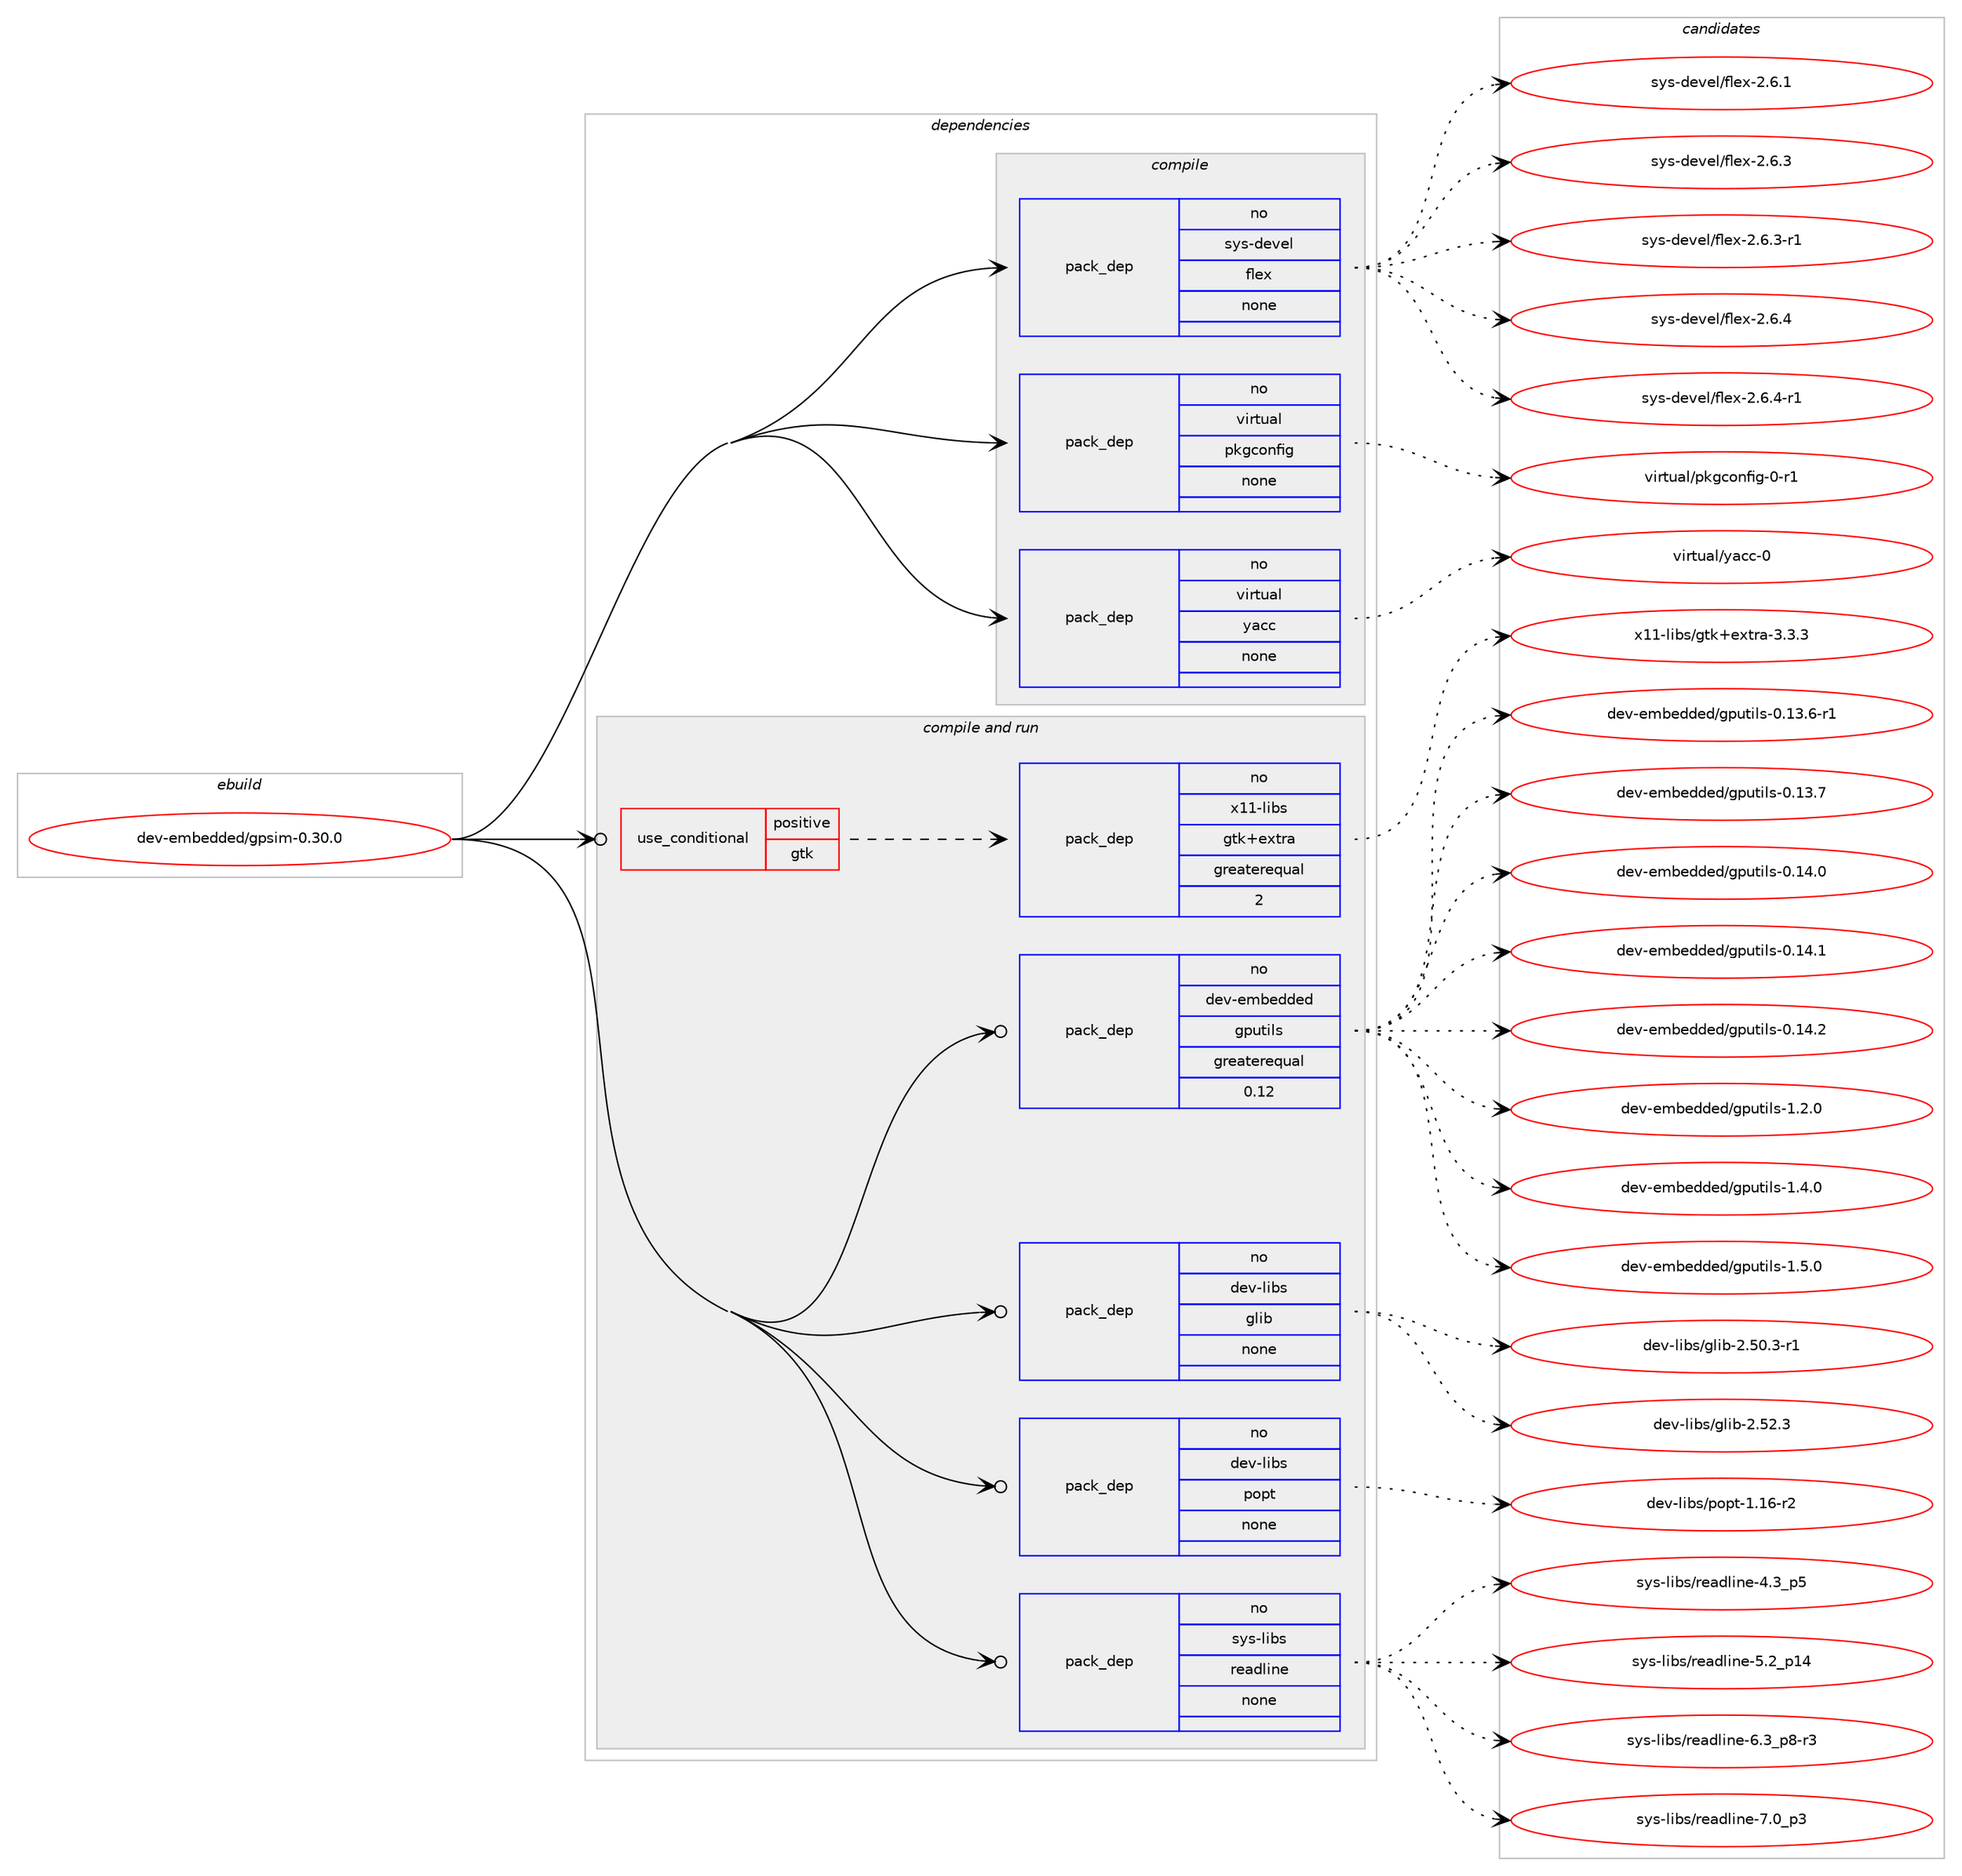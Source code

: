 digraph prolog {

# *************
# Graph options
# *************

newrank=true;
concentrate=true;
compound=true;
graph [rankdir=LR,fontname=Helvetica,fontsize=10,ranksep=1.5];#, ranksep=2.5, nodesep=0.2];
edge  [arrowhead=vee];
node  [fontname=Helvetica,fontsize=10];

# **********
# The ebuild
# **********

subgraph cluster_leftcol {
color=gray;
rank=same;
label=<<i>ebuild</i>>;
id [label="dev-embedded/gpsim-0.30.0", color=red, width=4, href="../dev-embedded/gpsim-0.30.0.svg"];
}

# ****************
# The dependencies
# ****************

subgraph cluster_midcol {
color=gray;
label=<<i>dependencies</i>>;
subgraph cluster_compile {
fillcolor="#eeeeee";
style=filled;
label=<<i>compile</i>>;
subgraph pack52756 {
dependency71854 [label=<<TABLE BORDER="0" CELLBORDER="1" CELLSPACING="0" CELLPADDING="4" WIDTH="220"><TR><TD ROWSPAN="6" CELLPADDING="30">pack_dep</TD></TR><TR><TD WIDTH="110">no</TD></TR><TR><TD>sys-devel</TD></TR><TR><TD>flex</TD></TR><TR><TD>none</TD></TR><TR><TD></TD></TR></TABLE>>, shape=none, color=blue];
}
id:e -> dependency71854:w [weight=20,style="solid",arrowhead="vee"];
subgraph pack52757 {
dependency71855 [label=<<TABLE BORDER="0" CELLBORDER="1" CELLSPACING="0" CELLPADDING="4" WIDTH="220"><TR><TD ROWSPAN="6" CELLPADDING="30">pack_dep</TD></TR><TR><TD WIDTH="110">no</TD></TR><TR><TD>virtual</TD></TR><TR><TD>pkgconfig</TD></TR><TR><TD>none</TD></TR><TR><TD></TD></TR></TABLE>>, shape=none, color=blue];
}
id:e -> dependency71855:w [weight=20,style="solid",arrowhead="vee"];
subgraph pack52758 {
dependency71856 [label=<<TABLE BORDER="0" CELLBORDER="1" CELLSPACING="0" CELLPADDING="4" WIDTH="220"><TR><TD ROWSPAN="6" CELLPADDING="30">pack_dep</TD></TR><TR><TD WIDTH="110">no</TD></TR><TR><TD>virtual</TD></TR><TR><TD>yacc</TD></TR><TR><TD>none</TD></TR><TR><TD></TD></TR></TABLE>>, shape=none, color=blue];
}
id:e -> dependency71856:w [weight=20,style="solid",arrowhead="vee"];
}
subgraph cluster_compileandrun {
fillcolor="#eeeeee";
style=filled;
label=<<i>compile and run</i>>;
subgraph cond17495 {
dependency71857 [label=<<TABLE BORDER="0" CELLBORDER="1" CELLSPACING="0" CELLPADDING="4"><TR><TD ROWSPAN="3" CELLPADDING="10">use_conditional</TD></TR><TR><TD>positive</TD></TR><TR><TD>gtk</TD></TR></TABLE>>, shape=none, color=red];
subgraph pack52759 {
dependency71858 [label=<<TABLE BORDER="0" CELLBORDER="1" CELLSPACING="0" CELLPADDING="4" WIDTH="220"><TR><TD ROWSPAN="6" CELLPADDING="30">pack_dep</TD></TR><TR><TD WIDTH="110">no</TD></TR><TR><TD>x11-libs</TD></TR><TR><TD>gtk+extra</TD></TR><TR><TD>greaterequal</TD></TR><TR><TD>2</TD></TR></TABLE>>, shape=none, color=blue];
}
dependency71857:e -> dependency71858:w [weight=20,style="dashed",arrowhead="vee"];
}
id:e -> dependency71857:w [weight=20,style="solid",arrowhead="odotvee"];
subgraph pack52760 {
dependency71859 [label=<<TABLE BORDER="0" CELLBORDER="1" CELLSPACING="0" CELLPADDING="4" WIDTH="220"><TR><TD ROWSPAN="6" CELLPADDING="30">pack_dep</TD></TR><TR><TD WIDTH="110">no</TD></TR><TR><TD>dev-embedded</TD></TR><TR><TD>gputils</TD></TR><TR><TD>greaterequal</TD></TR><TR><TD>0.12</TD></TR></TABLE>>, shape=none, color=blue];
}
id:e -> dependency71859:w [weight=20,style="solid",arrowhead="odotvee"];
subgraph pack52761 {
dependency71860 [label=<<TABLE BORDER="0" CELLBORDER="1" CELLSPACING="0" CELLPADDING="4" WIDTH="220"><TR><TD ROWSPAN="6" CELLPADDING="30">pack_dep</TD></TR><TR><TD WIDTH="110">no</TD></TR><TR><TD>dev-libs</TD></TR><TR><TD>glib</TD></TR><TR><TD>none</TD></TR><TR><TD></TD></TR></TABLE>>, shape=none, color=blue];
}
id:e -> dependency71860:w [weight=20,style="solid",arrowhead="odotvee"];
subgraph pack52762 {
dependency71861 [label=<<TABLE BORDER="0" CELLBORDER="1" CELLSPACING="0" CELLPADDING="4" WIDTH="220"><TR><TD ROWSPAN="6" CELLPADDING="30">pack_dep</TD></TR><TR><TD WIDTH="110">no</TD></TR><TR><TD>dev-libs</TD></TR><TR><TD>popt</TD></TR><TR><TD>none</TD></TR><TR><TD></TD></TR></TABLE>>, shape=none, color=blue];
}
id:e -> dependency71861:w [weight=20,style="solid",arrowhead="odotvee"];
subgraph pack52763 {
dependency71862 [label=<<TABLE BORDER="0" CELLBORDER="1" CELLSPACING="0" CELLPADDING="4" WIDTH="220"><TR><TD ROWSPAN="6" CELLPADDING="30">pack_dep</TD></TR><TR><TD WIDTH="110">no</TD></TR><TR><TD>sys-libs</TD></TR><TR><TD>readline</TD></TR><TR><TD>none</TD></TR><TR><TD></TD></TR></TABLE>>, shape=none, color=blue];
}
id:e -> dependency71862:w [weight=20,style="solid",arrowhead="odotvee"];
}
subgraph cluster_run {
fillcolor="#eeeeee";
style=filled;
label=<<i>run</i>>;
}
}

# **************
# The candidates
# **************

subgraph cluster_choices {
rank=same;
color=gray;
label=<<i>candidates</i>>;

subgraph choice52756 {
color=black;
nodesep=1;
choice1151211154510010111810110847102108101120455046544649 [label="sys-devel/flex-2.6.1", color=red, width=4,href="../sys-devel/flex-2.6.1.svg"];
choice1151211154510010111810110847102108101120455046544651 [label="sys-devel/flex-2.6.3", color=red, width=4,href="../sys-devel/flex-2.6.3.svg"];
choice11512111545100101118101108471021081011204550465446514511449 [label="sys-devel/flex-2.6.3-r1", color=red, width=4,href="../sys-devel/flex-2.6.3-r1.svg"];
choice1151211154510010111810110847102108101120455046544652 [label="sys-devel/flex-2.6.4", color=red, width=4,href="../sys-devel/flex-2.6.4.svg"];
choice11512111545100101118101108471021081011204550465446524511449 [label="sys-devel/flex-2.6.4-r1", color=red, width=4,href="../sys-devel/flex-2.6.4-r1.svg"];
dependency71854:e -> choice1151211154510010111810110847102108101120455046544649:w [style=dotted,weight="100"];
dependency71854:e -> choice1151211154510010111810110847102108101120455046544651:w [style=dotted,weight="100"];
dependency71854:e -> choice11512111545100101118101108471021081011204550465446514511449:w [style=dotted,weight="100"];
dependency71854:e -> choice1151211154510010111810110847102108101120455046544652:w [style=dotted,weight="100"];
dependency71854:e -> choice11512111545100101118101108471021081011204550465446524511449:w [style=dotted,weight="100"];
}
subgraph choice52757 {
color=black;
nodesep=1;
choice11810511411611797108471121071039911111010210510345484511449 [label="virtual/pkgconfig-0-r1", color=red, width=4,href="../virtual/pkgconfig-0-r1.svg"];
dependency71855:e -> choice11810511411611797108471121071039911111010210510345484511449:w [style=dotted,weight="100"];
}
subgraph choice52758 {
color=black;
nodesep=1;
choice11810511411611797108471219799994548 [label="virtual/yacc-0", color=red, width=4,href="../virtual/yacc-0.svg"];
dependency71856:e -> choice11810511411611797108471219799994548:w [style=dotted,weight="100"];
}
subgraph choice52759 {
color=black;
nodesep=1;
choice12049494510810598115471031161074310112011611497455146514651 [label="x11-libs/gtk+extra-3.3.3", color=red, width=4,href="../x11-libs/gtk+extra-3.3.3.svg"];
dependency71858:e -> choice12049494510810598115471031161074310112011611497455146514651:w [style=dotted,weight="100"];
}
subgraph choice52760 {
color=black;
nodesep=1;
choice100101118451011099810110010010110047103112117116105108115454846495146544511449 [label="dev-embedded/gputils-0.13.6-r1", color=red, width=4,href="../dev-embedded/gputils-0.13.6-r1.svg"];
choice10010111845101109981011001001011004710311211711610510811545484649514655 [label="dev-embedded/gputils-0.13.7", color=red, width=4,href="../dev-embedded/gputils-0.13.7.svg"];
choice10010111845101109981011001001011004710311211711610510811545484649524648 [label="dev-embedded/gputils-0.14.0", color=red, width=4,href="../dev-embedded/gputils-0.14.0.svg"];
choice10010111845101109981011001001011004710311211711610510811545484649524649 [label="dev-embedded/gputils-0.14.1", color=red, width=4,href="../dev-embedded/gputils-0.14.1.svg"];
choice10010111845101109981011001001011004710311211711610510811545484649524650 [label="dev-embedded/gputils-0.14.2", color=red, width=4,href="../dev-embedded/gputils-0.14.2.svg"];
choice100101118451011099810110010010110047103112117116105108115454946504648 [label="dev-embedded/gputils-1.2.0", color=red, width=4,href="../dev-embedded/gputils-1.2.0.svg"];
choice100101118451011099810110010010110047103112117116105108115454946524648 [label="dev-embedded/gputils-1.4.0", color=red, width=4,href="../dev-embedded/gputils-1.4.0.svg"];
choice100101118451011099810110010010110047103112117116105108115454946534648 [label="dev-embedded/gputils-1.5.0", color=red, width=4,href="../dev-embedded/gputils-1.5.0.svg"];
dependency71859:e -> choice100101118451011099810110010010110047103112117116105108115454846495146544511449:w [style=dotted,weight="100"];
dependency71859:e -> choice10010111845101109981011001001011004710311211711610510811545484649514655:w [style=dotted,weight="100"];
dependency71859:e -> choice10010111845101109981011001001011004710311211711610510811545484649524648:w [style=dotted,weight="100"];
dependency71859:e -> choice10010111845101109981011001001011004710311211711610510811545484649524649:w [style=dotted,weight="100"];
dependency71859:e -> choice10010111845101109981011001001011004710311211711610510811545484649524650:w [style=dotted,weight="100"];
dependency71859:e -> choice100101118451011099810110010010110047103112117116105108115454946504648:w [style=dotted,weight="100"];
dependency71859:e -> choice100101118451011099810110010010110047103112117116105108115454946524648:w [style=dotted,weight="100"];
dependency71859:e -> choice100101118451011099810110010010110047103112117116105108115454946534648:w [style=dotted,weight="100"];
}
subgraph choice52761 {
color=black;
nodesep=1;
choice10010111845108105981154710310810598455046534846514511449 [label="dev-libs/glib-2.50.3-r1", color=red, width=4,href="../dev-libs/glib-2.50.3-r1.svg"];
choice1001011184510810598115471031081059845504653504651 [label="dev-libs/glib-2.52.3", color=red, width=4,href="../dev-libs/glib-2.52.3.svg"];
dependency71860:e -> choice10010111845108105981154710310810598455046534846514511449:w [style=dotted,weight="100"];
dependency71860:e -> choice1001011184510810598115471031081059845504653504651:w [style=dotted,weight="100"];
}
subgraph choice52762 {
color=black;
nodesep=1;
choice10010111845108105981154711211111211645494649544511450 [label="dev-libs/popt-1.16-r2", color=red, width=4,href="../dev-libs/popt-1.16-r2.svg"];
dependency71861:e -> choice10010111845108105981154711211111211645494649544511450:w [style=dotted,weight="100"];
}
subgraph choice52763 {
color=black;
nodesep=1;
choice11512111545108105981154711410197100108105110101455246519511253 [label="sys-libs/readline-4.3_p5", color=red, width=4,href="../sys-libs/readline-4.3_p5.svg"];
choice1151211154510810598115471141019710010810511010145534650951124952 [label="sys-libs/readline-5.2_p14", color=red, width=4,href="../sys-libs/readline-5.2_p14.svg"];
choice115121115451081059811547114101971001081051101014554465195112564511451 [label="sys-libs/readline-6.3_p8-r3", color=red, width=4,href="../sys-libs/readline-6.3_p8-r3.svg"];
choice11512111545108105981154711410197100108105110101455546489511251 [label="sys-libs/readline-7.0_p3", color=red, width=4,href="../sys-libs/readline-7.0_p3.svg"];
dependency71862:e -> choice11512111545108105981154711410197100108105110101455246519511253:w [style=dotted,weight="100"];
dependency71862:e -> choice1151211154510810598115471141019710010810511010145534650951124952:w [style=dotted,weight="100"];
dependency71862:e -> choice115121115451081059811547114101971001081051101014554465195112564511451:w [style=dotted,weight="100"];
dependency71862:e -> choice11512111545108105981154711410197100108105110101455546489511251:w [style=dotted,weight="100"];
}
}

}
